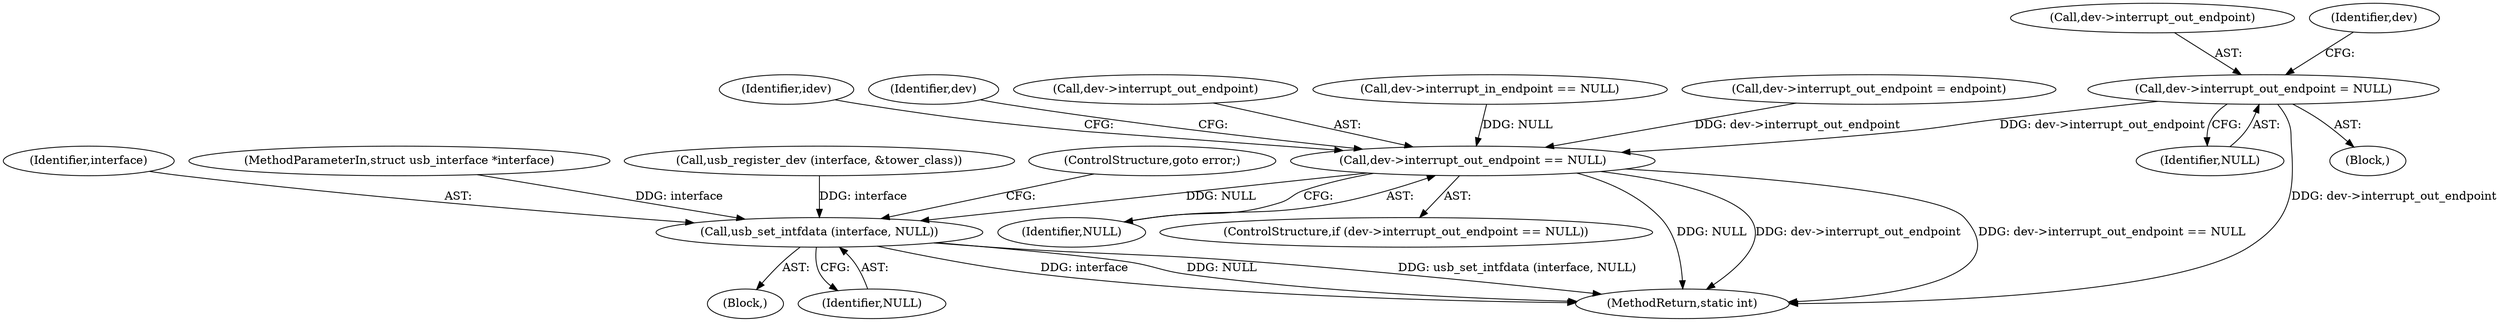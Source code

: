 digraph "0_linux_2fae9e5a7babada041e2e161699ade2447a01989@pointer" {
"1000232" [label="(Call,dev->interrupt_out_endpoint = NULL)"];
"1000306" [label="(Call,dev->interrupt_out_endpoint == NULL)"];
"1000471" [label="(Call,usb_set_intfdata (interface, NULL))"];
"1000472" [label="(Identifier,interface)"];
"1000467" [label="(Block,)"];
"1000233" [label="(Call,dev->interrupt_out_endpoint)"];
"1000239" [label="(Identifier,dev)"];
"1000232" [label="(Call,dev->interrupt_out_endpoint = NULL)"];
"1000471" [label="(Call,usb_set_intfdata (interface, NULL))"];
"1000310" [label="(Identifier,NULL)"];
"1000107" [label="(MethodParameterIn,struct usb_interface *interface)"];
"1000313" [label="(Identifier,idev)"];
"1000305" [label="(ControlStructure,if (dev->interrupt_out_endpoint == NULL))"];
"1000473" [label="(Identifier,NULL)"];
"1000306" [label="(Call,dev->interrupt_out_endpoint == NULL)"];
"1000318" [label="(Identifier,dev)"];
"1000461" [label="(Call,usb_register_dev (interface, &tower_class))"];
"1000236" [label="(Identifier,NULL)"];
"1000307" [label="(Call,dev->interrupt_out_endpoint)"];
"1000295" [label="(Call,dev->interrupt_in_endpoint == NULL)"];
"1000289" [label="(Call,dev->interrupt_out_endpoint = endpoint)"];
"1000474" [label="(ControlStructure,goto error;)"];
"1000505" [label="(MethodReturn,static int)"];
"1000109" [label="(Block,)"];
"1000232" -> "1000109"  [label="AST: "];
"1000232" -> "1000236"  [label="CFG: "];
"1000233" -> "1000232"  [label="AST: "];
"1000236" -> "1000232"  [label="AST: "];
"1000239" -> "1000232"  [label="CFG: "];
"1000232" -> "1000505"  [label="DDG: dev->interrupt_out_endpoint"];
"1000232" -> "1000306"  [label="DDG: dev->interrupt_out_endpoint"];
"1000306" -> "1000305"  [label="AST: "];
"1000306" -> "1000310"  [label="CFG: "];
"1000307" -> "1000306"  [label="AST: "];
"1000310" -> "1000306"  [label="AST: "];
"1000313" -> "1000306"  [label="CFG: "];
"1000318" -> "1000306"  [label="CFG: "];
"1000306" -> "1000505"  [label="DDG: NULL"];
"1000306" -> "1000505"  [label="DDG: dev->interrupt_out_endpoint"];
"1000306" -> "1000505"  [label="DDG: dev->interrupt_out_endpoint == NULL"];
"1000289" -> "1000306"  [label="DDG: dev->interrupt_out_endpoint"];
"1000295" -> "1000306"  [label="DDG: NULL"];
"1000306" -> "1000471"  [label="DDG: NULL"];
"1000471" -> "1000467"  [label="AST: "];
"1000471" -> "1000473"  [label="CFG: "];
"1000472" -> "1000471"  [label="AST: "];
"1000473" -> "1000471"  [label="AST: "];
"1000474" -> "1000471"  [label="CFG: "];
"1000471" -> "1000505"  [label="DDG: interface"];
"1000471" -> "1000505"  [label="DDG: NULL"];
"1000471" -> "1000505"  [label="DDG: usb_set_intfdata (interface, NULL)"];
"1000461" -> "1000471"  [label="DDG: interface"];
"1000107" -> "1000471"  [label="DDG: interface"];
}
